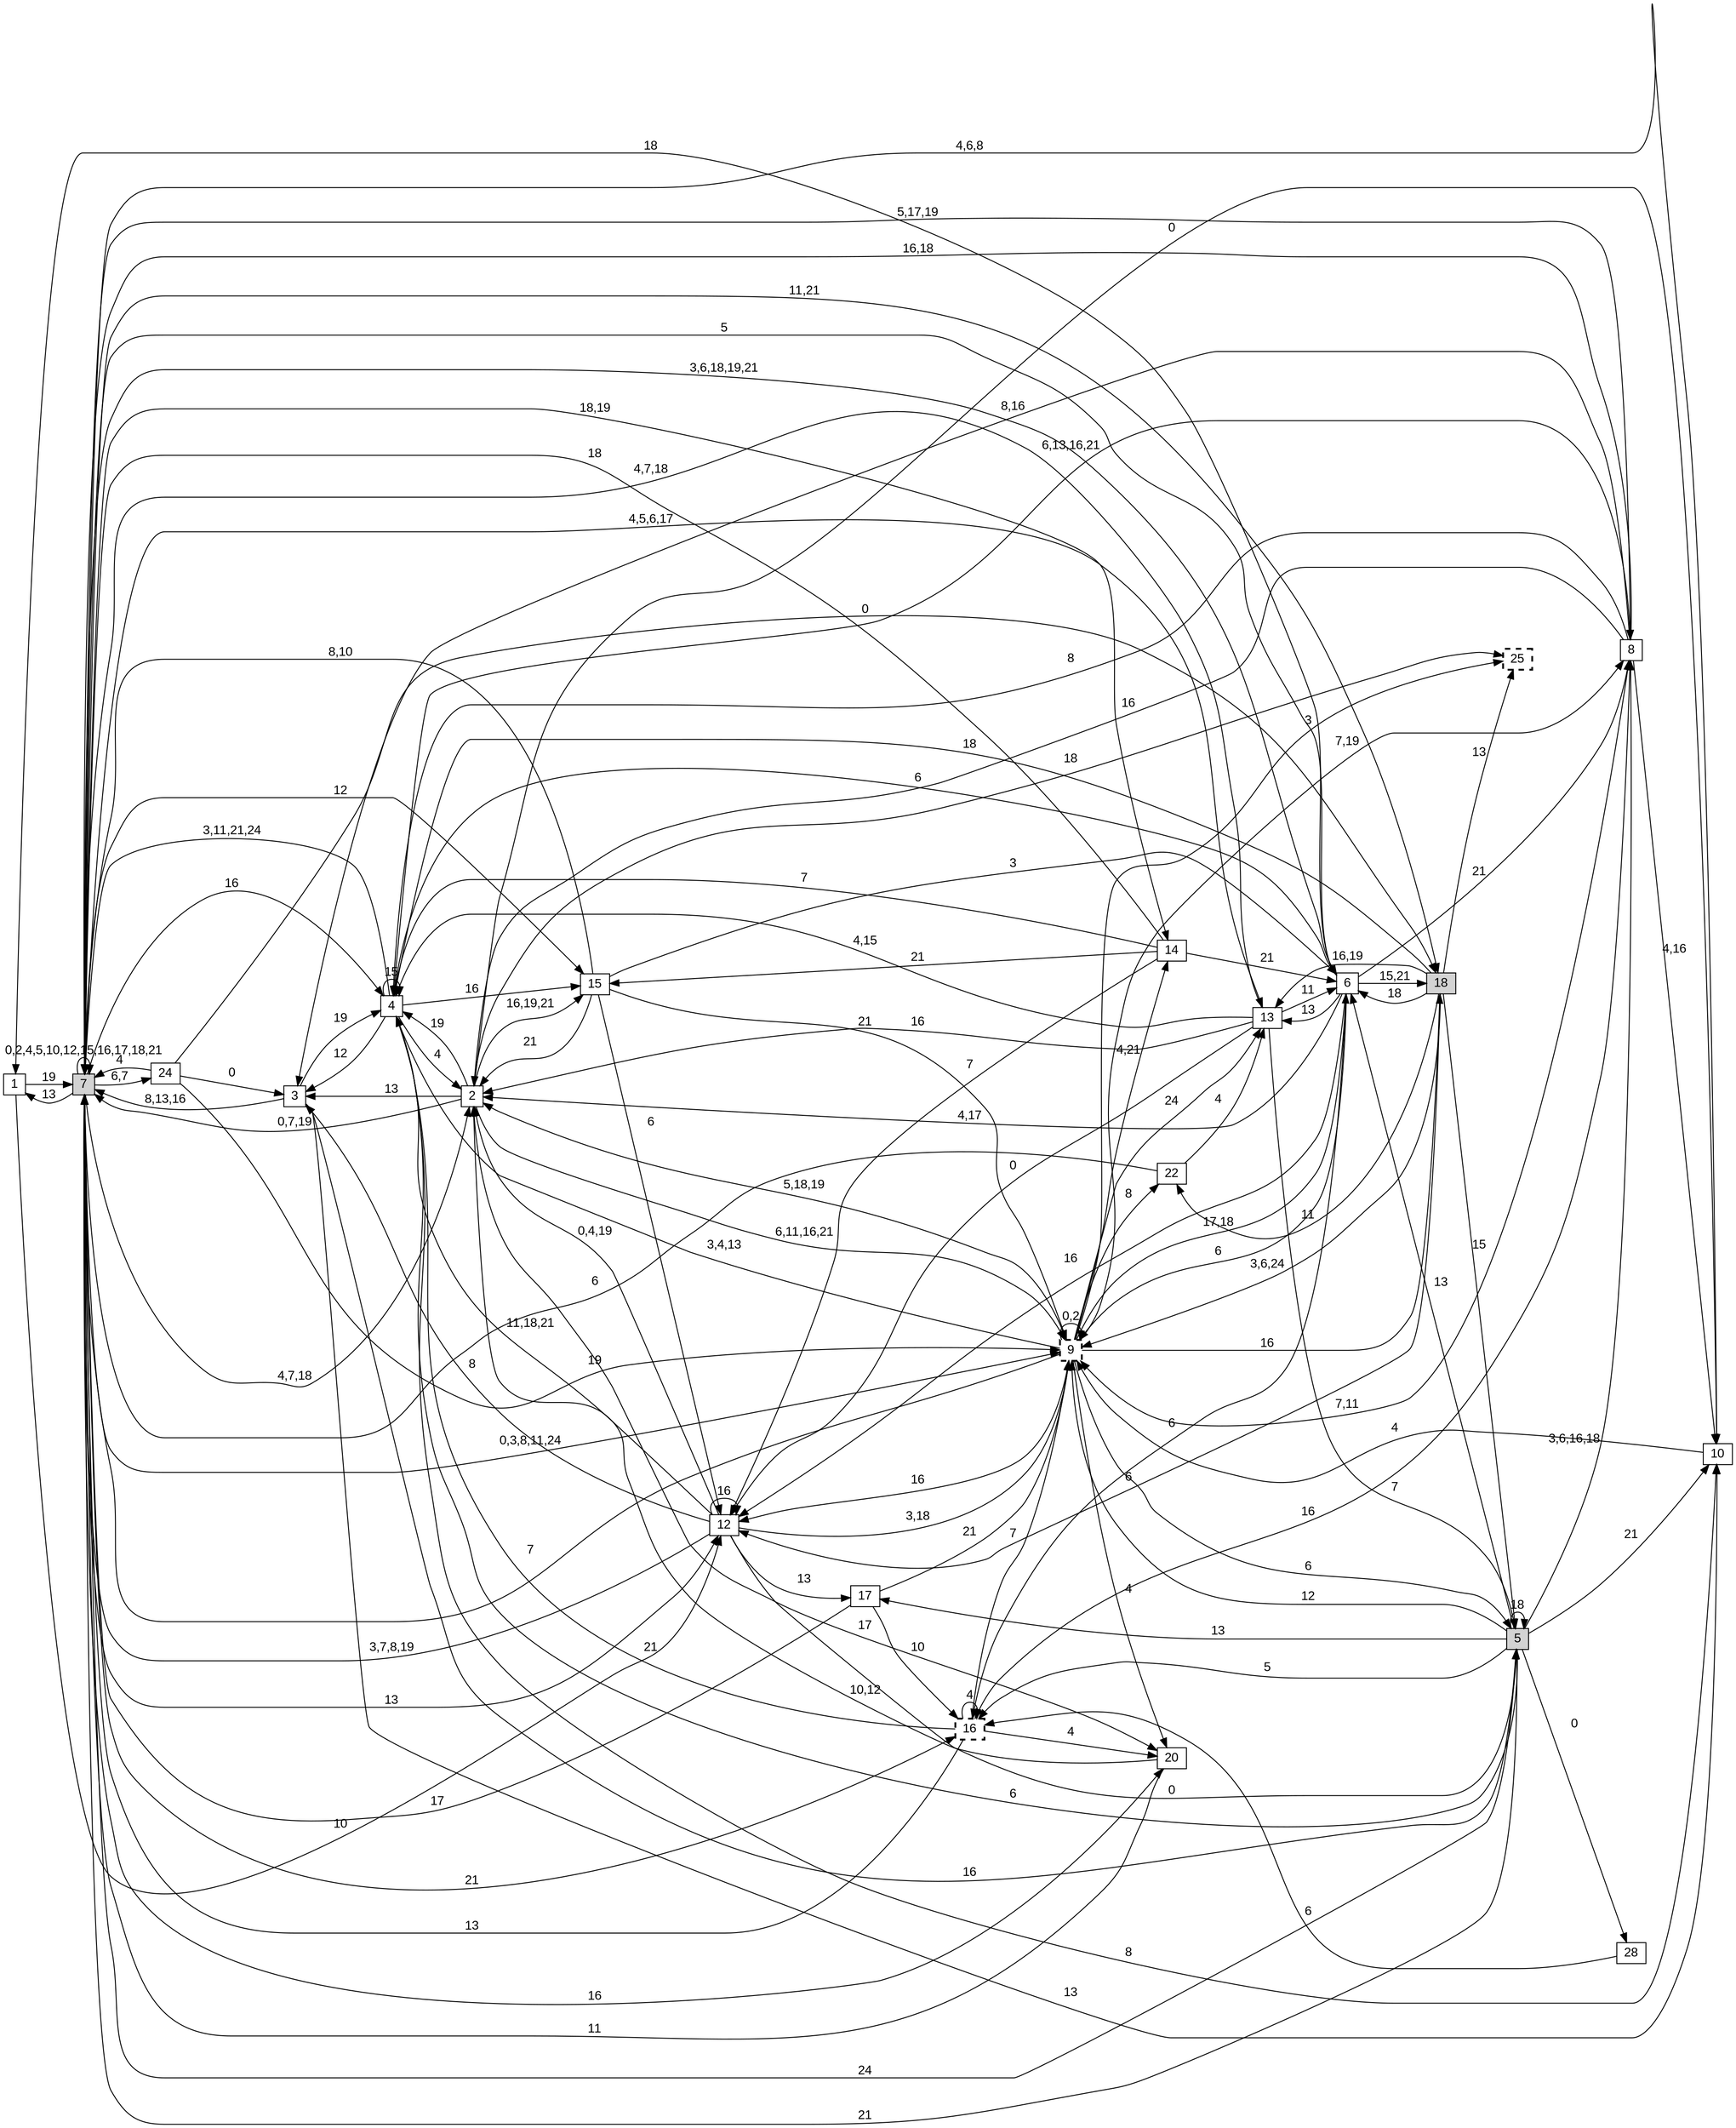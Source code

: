 digraph "NDFA" {
  rankdir=LR
  node [shape=box width=0.1 height=0.1 fontname=Arial]
  edge [fontname=Arial]
/* Estados */
 s1 [label="1" ] /* I:0 F:0 D:0 */
 s2 [label="2" ] /* I:0 F:0 D:0 */
 s3 [label="3" ] /* I:0 F:0 D:0 */
 s4 [label="4" ] /* I:0 F:0 D:0 */
 s5 [label="5" style="filled"] /* I:1 F:0 D:0 */
 s6 [label="6" ] /* I:0 F:0 D:0 */
 s7 [label="7" style="filled"] /* I:1 F:0 D:0 */
 s8 [label="8" ] /* I:0 F:0 D:0 */
 s9 [label="9" style="bold,dashed"] /* I:0 F:1 D:0 */
 s10 [label="10" ] /* I:0 F:0 D:0 */
 s12 [label="12" ] /* I:0 F:0 D:0 */
 s13 [label="13" ] /* I:0 F:0 D:0 */
 s14 [label="14" ] /* I:0 F:0 D:0 */
 s15 [label="15" ] /* I:0 F:0 D:0 */
 s16 [label="16" style="bold,dashed"] /* I:0 F:1 D:0 */
 s17 [label="17" ] /* I:0 F:0 D:0 */
 s18 [label="18" style="filled"] /* I:1 F:0 D:0 */
 s20 [label="20" ] /* I:0 F:0 D:0 */
 s22 [label="22" ] /* I:0 F:0 D:0 */
 s24 [label="24" ] /* I:0 F:0 D:0 */
 s25 [label="25" style="bold,dashed"] /* I:0 F:1 D:0 */
 s28 [label="28" ] /* I:0 F:0 D:0 */
/* Transiciones */
  s1 -> s7 [label="19"]
  s1 -> s12 [label="10"]
  s2 -> s3 [label="13"]
  s2 -> s4 [label="19"]
  s2 -> s7 [label="0,7,19"]
  s2 -> s9 [label="6,11,16,21"]
  s2 -> s10 [label="0"]
  s2 -> s15 [label="16,19,21"]
  s2 -> s20 [label="17"]
  s2 -> s25 [label="18"]
  s3 -> s4 [label="19"]
  s3 -> s5 [label="16"]
  s3 -> s7 [label="8,13,16"]
  s3 -> s10 [label="13"]
  s4 -> s2 [label="4"]
  s4 -> s3 [label="12"]
  s4 -> s4 [label="15"]
  s4 -> s7 [label="3,11,21,24"]
  s4 -> s8 [label="6,13,16,21"]
  s4 -> s10 [label="8"]
  s4 -> s15 [label="16"]
  s5 -> s4 [label="6"]
  s5 -> s5 [label="18"]
  s5 -> s6 [label="13"]
  s5 -> s7 [label="21"]
  s5 -> s8 [label="3,6,16,18"]
  s5 -> s9 [label="12"]
  s5 -> s10 [label="21"]
  s5 -> s16 [label="5"]
  s5 -> s17 [label="13"]
  s5 -> s28 [label="0"]
  s6 -> s1 [label="18"]
  s6 -> s2 [label="4,17"]
  s6 -> s4 [label="6"]
  s6 -> s7 [label="5"]
  s6 -> s8 [label="21"]
  s6 -> s9 [label="6"]
  s6 -> s12 [label="16"]
  s6 -> s13 [label="13"]
  s6 -> s16 [label="6"]
  s6 -> s18 [label="15,21"]
  s7 -> s1 [label="13"]
  s7 -> s2 [label="4,7,18"]
  s7 -> s4 [label="16"]
  s7 -> s5 [label="24"]
  s7 -> s6 [label="3,6,18,19,21"]
  s7 -> s7 [label="0,2,4,5,10,12,15,16,17,18,21"]
  s7 -> s8 [label="5,17,19"]
  s7 -> s9 [label="0,3,8,11,24"]
  s7 -> s12 [label="13"]
  s7 -> s13 [label="4,5,6,17"]
  s7 -> s14 [label="18,19"]
  s7 -> s15 [label="12"]
  s7 -> s16 [label="21"]
  s7 -> s18 [label="11,21"]
  s7 -> s20 [label="16"]
  s7 -> s24 [label="6,7"]
  s8 -> s2 [label="16"]
  s8 -> s3 [label="8,16"]
  s8 -> s4 [label="8"]
  s8 -> s7 [label="16,18"]
  s8 -> s9 [label="7,11"]
  s8 -> s10 [label="4,16"]
  s8 -> s16 [label="16"]
  s9 -> s2 [label="5,18,19"]
  s9 -> s4 [label="3,4,13"]
  s9 -> s5 [label="6"]
  s9 -> s6 [label="17,18"]
  s9 -> s7 [label="7"]
  s9 -> s8 [label="7,19"]
  s9 -> s9 [label="0,2"]
  s9 -> s12 [label="16"]
  s9 -> s13 [label="24"]
  s9 -> s14 [label="4,21"]
  s9 -> s18 [label="16"]
  s9 -> s20 [label="4"]
  s9 -> s22 [label="8"]
  s9 -> s25 [label="3"]
  s10 -> s7 [label="4,6,8"]
  s10 -> s9 [label="4"]
  s12 -> s2 [label="0,4,19"]
  s12 -> s3 [label="8"]
  s12 -> s4 [label="11,18,21"]
  s12 -> s5 [label="0"]
  s12 -> s7 [label="3,7,8,19"]
  s12 -> s9 [label="3,18"]
  s12 -> s12 [label="16"]
  s12 -> s17 [label="13"]
  s13 -> s2 [label="16"]
  s13 -> s4 [label="4,15"]
  s13 -> s5 [label="7"]
  s13 -> s6 [label="11"]
  s13 -> s7 [label="4,7,18"]
  s13 -> s12 [label="0"]
  s14 -> s4 [label="7"]
  s14 -> s6 [label="21"]
  s14 -> s7 [label="18"]
  s14 -> s12 [label="7"]
  s14 -> s15 [label="21"]
  s15 -> s2 [label="21"]
  s15 -> s6 [label="3"]
  s15 -> s7 [label="8,10"]
  s15 -> s9 [label="21"]
  s15 -> s12 [label="6"]
  s16 -> s4 [label="21"]
  s16 -> s7 [label="13"]
  s16 -> s9 [label="7"]
  s16 -> s16 [label="4"]
  s16 -> s20 [label="4"]
  s17 -> s7 [label="17"]
  s17 -> s9 [label="21"]
  s17 -> s16 [label="10"]
  s18 -> s4 [label="18"]
  s18 -> s5 [label="15"]
  s18 -> s6 [label="18"]
  s18 -> s9 [label="3,6,24"]
  s18 -> s12 [label="6"]
  s18 -> s13 [label="16,19"]
  s18 -> s22 [label="11"]
  s18 -> s25 [label="13"]
  s20 -> s2 [label="10,12"]
  s20 -> s7 [label="11"]
  s22 -> s7 [label="6"]
  s22 -> s13 [label="4"]
  s24 -> s3 [label="0"]
  s24 -> s7 [label="4"]
  s24 -> s9 [label="19"]
  s24 -> s18 [label="0"]
  s28 -> s16 [label="6"]
}
